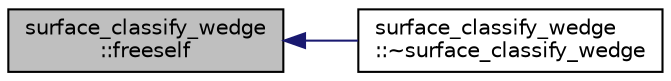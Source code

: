digraph "surface_classify_wedge::freeself"
{
  edge [fontname="Helvetica",fontsize="10",labelfontname="Helvetica",labelfontsize="10"];
  node [fontname="Helvetica",fontsize="10",shape=record];
  rankdir="LR";
  Node190 [label="surface_classify_wedge\l::freeself",height=0.2,width=0.4,color="black", fillcolor="grey75", style="filled", fontcolor="black"];
  Node190 -> Node191 [dir="back",color="midnightblue",fontsize="10",style="solid",fontname="Helvetica"];
  Node191 [label="surface_classify_wedge\l::~surface_classify_wedge",height=0.2,width=0.4,color="black", fillcolor="white", style="filled",URL="$d7/d5c/classsurface__classify__wedge.html#a9d776a6c1f3cadb40a583b76a36f4369"];
}
